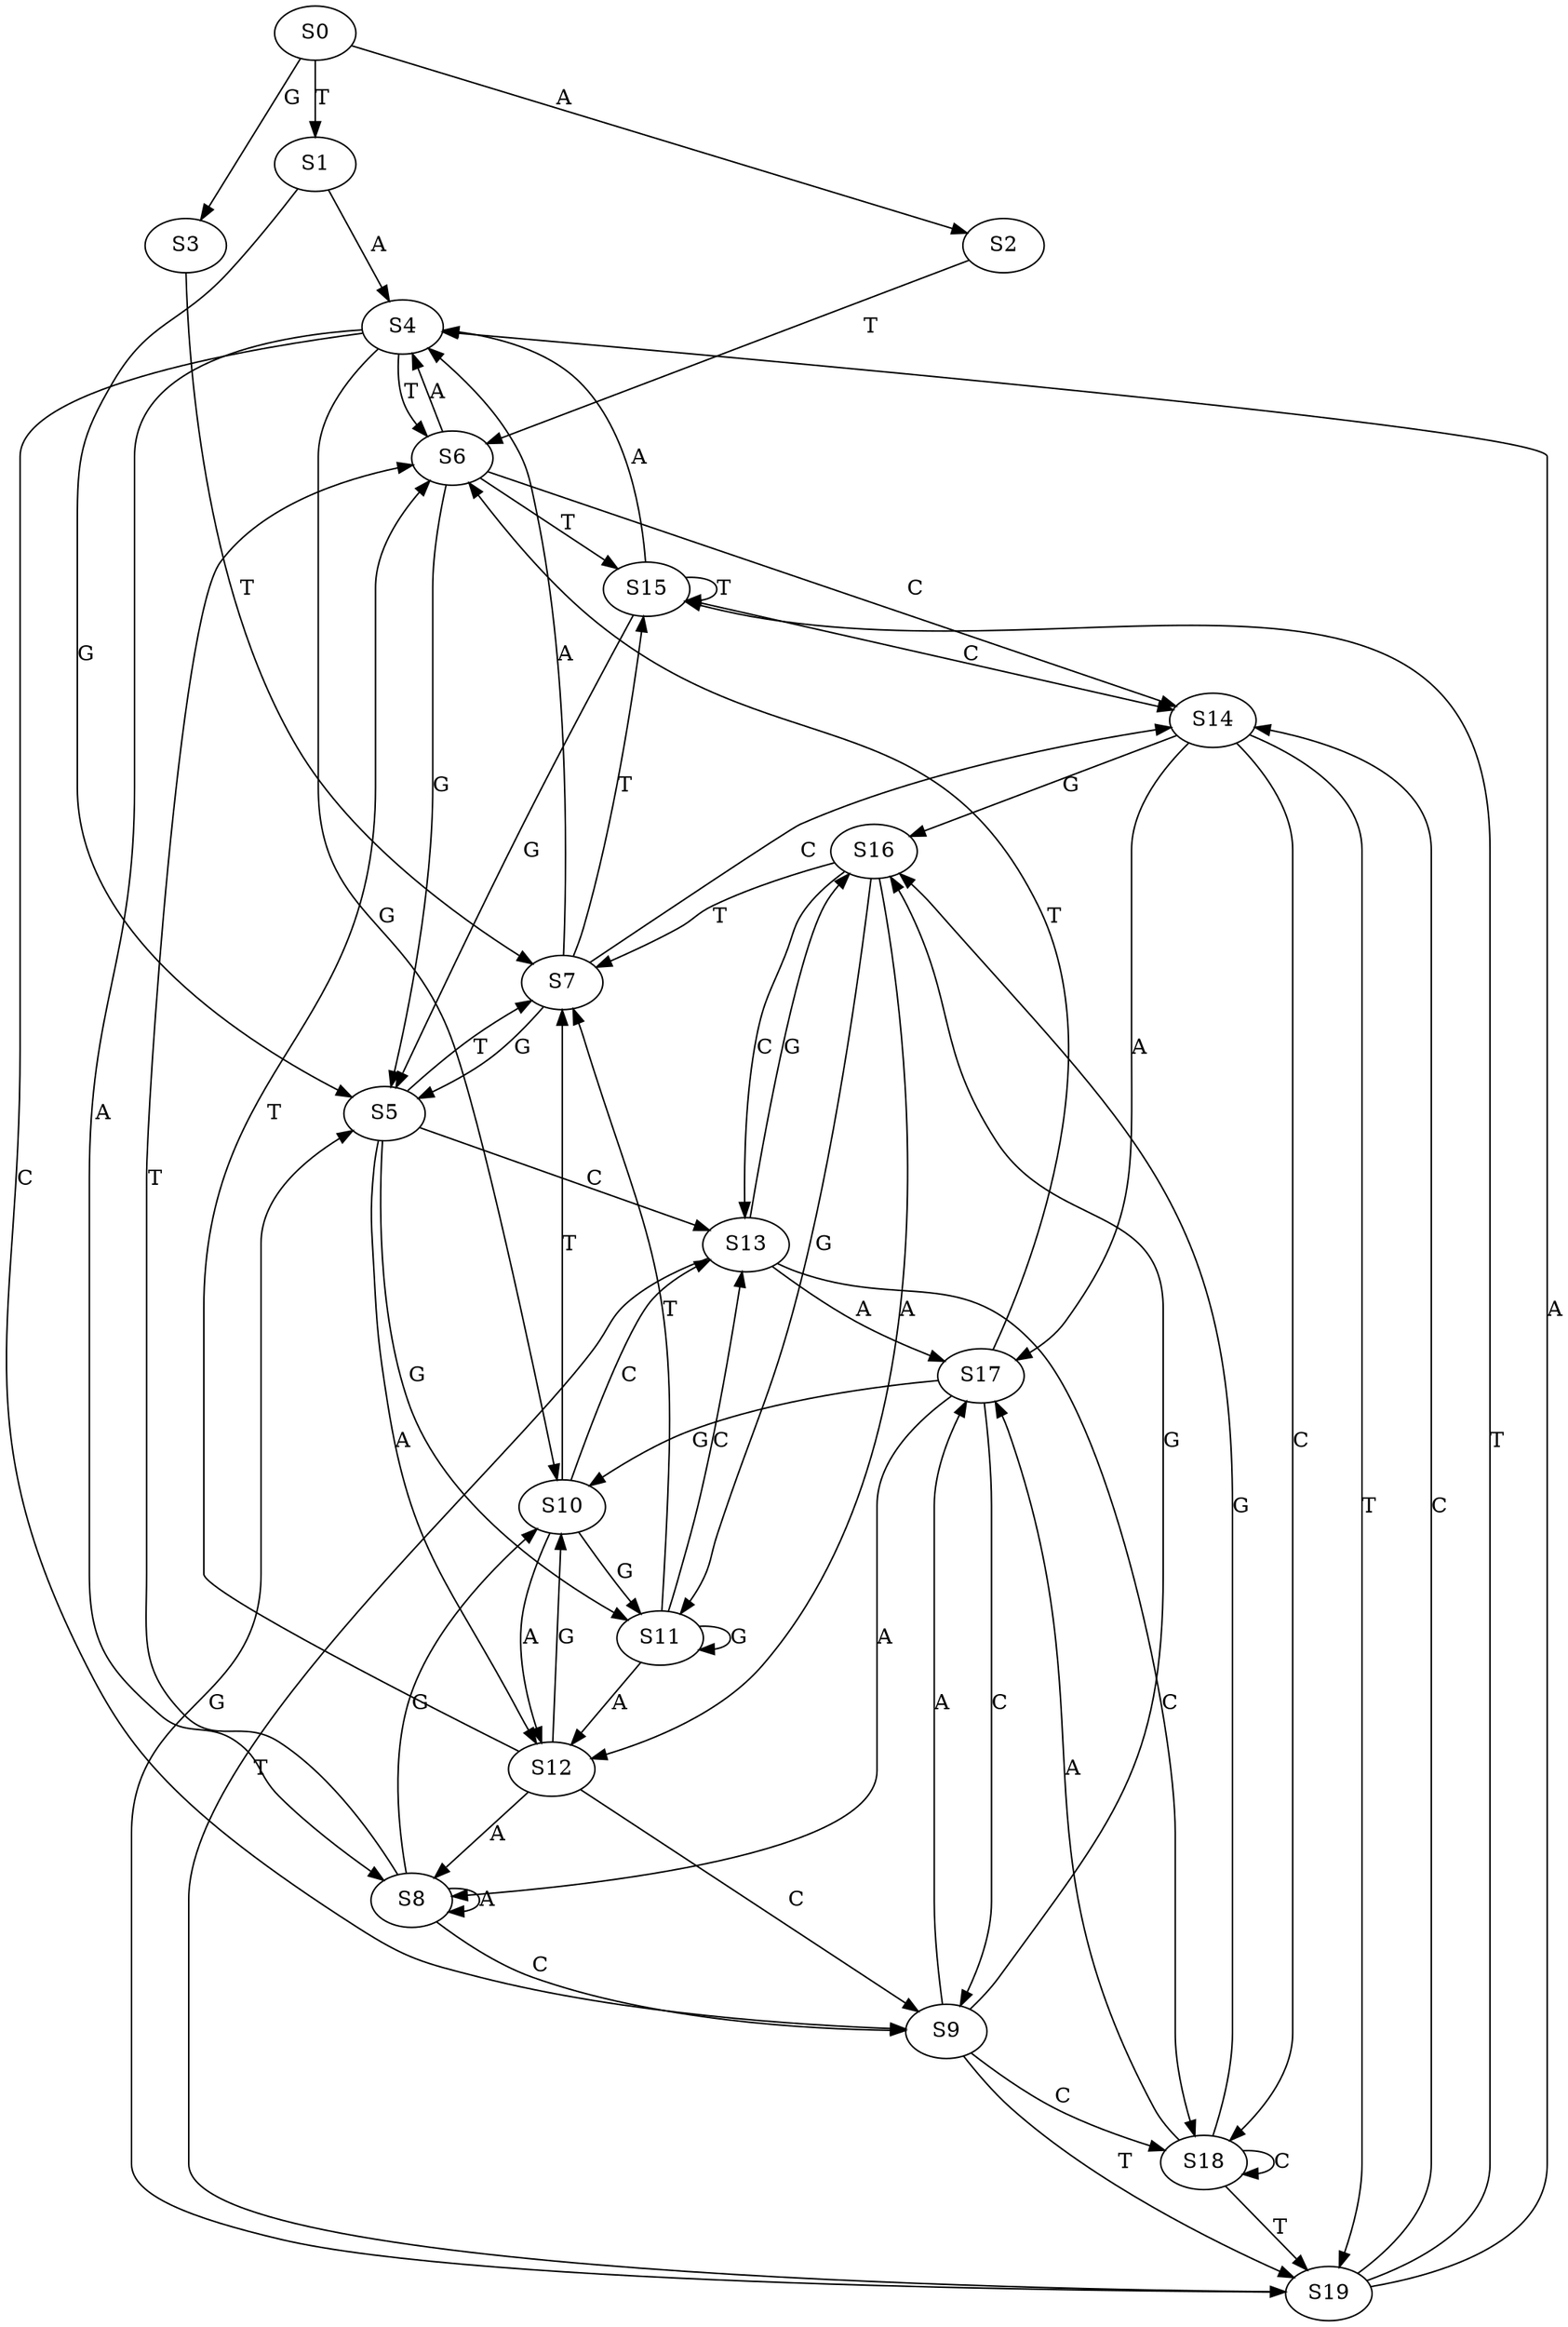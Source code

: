 strict digraph  {
	S0 -> S1 [ label = T ];
	S0 -> S2 [ label = A ];
	S0 -> S3 [ label = G ];
	S1 -> S4 [ label = A ];
	S1 -> S5 [ label = G ];
	S2 -> S6 [ label = T ];
	S3 -> S7 [ label = T ];
	S4 -> S8 [ label = A ];
	S4 -> S6 [ label = T ];
	S4 -> S9 [ label = C ];
	S4 -> S10 [ label = G ];
	S5 -> S11 [ label = G ];
	S5 -> S7 [ label = T ];
	S5 -> S12 [ label = A ];
	S5 -> S13 [ label = C ];
	S6 -> S4 [ label = A ];
	S6 -> S5 [ label = G ];
	S6 -> S14 [ label = C ];
	S6 -> S15 [ label = T ];
	S7 -> S15 [ label = T ];
	S7 -> S5 [ label = G ];
	S7 -> S14 [ label = C ];
	S7 -> S4 [ label = A ];
	S8 -> S10 [ label = G ];
	S8 -> S8 [ label = A ];
	S8 -> S9 [ label = C ];
	S8 -> S6 [ label = T ];
	S9 -> S16 [ label = G ];
	S9 -> S17 [ label = A ];
	S9 -> S18 [ label = C ];
	S9 -> S19 [ label = T ];
	S10 -> S11 [ label = G ];
	S10 -> S12 [ label = A ];
	S10 -> S7 [ label = T ];
	S10 -> S13 [ label = C ];
	S11 -> S7 [ label = T ];
	S11 -> S12 [ label = A ];
	S11 -> S11 [ label = G ];
	S11 -> S13 [ label = C ];
	S12 -> S10 [ label = G ];
	S12 -> S6 [ label = T ];
	S12 -> S8 [ label = A ];
	S12 -> S9 [ label = C ];
	S13 -> S17 [ label = A ];
	S13 -> S18 [ label = C ];
	S13 -> S19 [ label = T ];
	S13 -> S16 [ label = G ];
	S14 -> S19 [ label = T ];
	S14 -> S17 [ label = A ];
	S14 -> S16 [ label = G ];
	S14 -> S18 [ label = C ];
	S15 -> S14 [ label = C ];
	S15 -> S15 [ label = T ];
	S15 -> S5 [ label = G ];
	S15 -> S4 [ label = A ];
	S16 -> S7 [ label = T ];
	S16 -> S11 [ label = G ];
	S16 -> S12 [ label = A ];
	S16 -> S13 [ label = C ];
	S17 -> S8 [ label = A ];
	S17 -> S9 [ label = C ];
	S17 -> S6 [ label = T ];
	S17 -> S10 [ label = G ];
	S18 -> S16 [ label = G ];
	S18 -> S18 [ label = C ];
	S18 -> S17 [ label = A ];
	S18 -> S19 [ label = T ];
	S19 -> S5 [ label = G ];
	S19 -> S14 [ label = C ];
	S19 -> S15 [ label = T ];
	S19 -> S4 [ label = A ];
}
